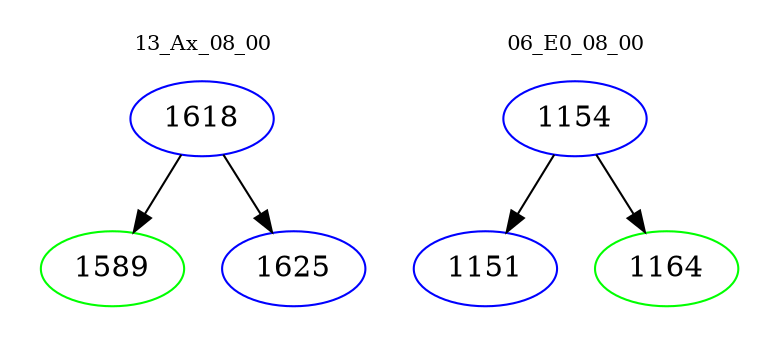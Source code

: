 digraph{
subgraph cluster_0 {
color = white
label = "13_Ax_08_00";
fontsize=10;
T0_1618 [label="1618", color="blue"]
T0_1618 -> T0_1589 [color="black"]
T0_1589 [label="1589", color="green"]
T0_1618 -> T0_1625 [color="black"]
T0_1625 [label="1625", color="blue"]
}
subgraph cluster_1 {
color = white
label = "06_E0_08_00";
fontsize=10;
T1_1154 [label="1154", color="blue"]
T1_1154 -> T1_1151 [color="black"]
T1_1151 [label="1151", color="blue"]
T1_1154 -> T1_1164 [color="black"]
T1_1164 [label="1164", color="green"]
}
}
